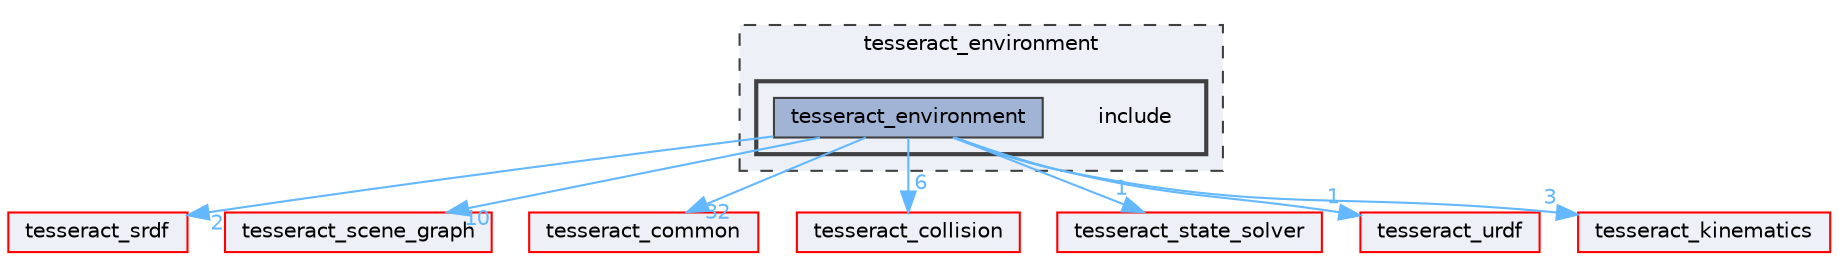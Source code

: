 digraph "tesseract_environment/include"
{
 // LATEX_PDF_SIZE
  bgcolor="transparent";
  edge [fontname=Helvetica,fontsize=10,labelfontname=Helvetica,labelfontsize=10];
  node [fontname=Helvetica,fontsize=10,shape=box,height=0.2,width=0.4];
  compound=true
  subgraph clusterdir_1507c5831b7828c8ebca3cb1d71b84cd {
    graph [ bgcolor="#edf0f7", pencolor="grey25", label="tesseract_environment", fontname=Helvetica,fontsize=10 style="filled,dashed", URL="dir_1507c5831b7828c8ebca3cb1d71b84cd.html",tooltip=""]
  subgraph clusterdir_f3372b4dc4ca8d24991e7b5a88f47737 {
    graph [ bgcolor="#edf0f7", pencolor="grey25", label="", fontname=Helvetica,fontsize=10 style="filled,bold", URL="dir_f3372b4dc4ca8d24991e7b5a88f47737.html",tooltip=""]
    dir_f3372b4dc4ca8d24991e7b5a88f47737 [shape=plaintext, label="include"];
  dir_f6417c3decc579133793ee69d42ad4ec [label="tesseract_environment", fillcolor="#a2b4d6", color="grey25", style="filled", URL="dir_f6417c3decc579133793ee69d42ad4ec.html",tooltip=""];
  }
  }
  dir_2f96e717e53b6f43ed86f094687f9234 [label="tesseract_srdf", fillcolor="#edf0f7", color="red", style="filled", URL="dir_2f96e717e53b6f43ed86f094687f9234.html",tooltip=""];
  dir_80ecf6fe8b2ccd2d6af6fe314205f076 [label="tesseract_scene_graph", fillcolor="#edf0f7", color="red", style="filled", URL="dir_80ecf6fe8b2ccd2d6af6fe314205f076.html",tooltip=""];
  dir_8430b83f3af685b4c96d298a32e9aa37 [label="tesseract_common", fillcolor="#edf0f7", color="red", style="filled", URL="dir_8430b83f3af685b4c96d298a32e9aa37.html",tooltip=""];
  dir_10d374c56a837e7f10014d66610d1e74 [label="tesseract_collision", fillcolor="#edf0f7", color="red", style="filled", URL="dir_10d374c56a837e7f10014d66610d1e74.html",tooltip=""];
  dir_f9fd38abb6852090848a9f28804f693c [label="tesseract_state_solver", fillcolor="#edf0f7", color="red", style="filled", URL="dir_f9fd38abb6852090848a9f28804f693c.html",tooltip=""];
  dir_73dd8f3c3376cfb32596795362fe062b [label="tesseract_urdf", fillcolor="#edf0f7", color="red", style="filled", URL="dir_73dd8f3c3376cfb32596795362fe062b.html",tooltip=""];
  dir_294055a49f38394d49b8311f78ecb93d [label="tesseract_kinematics", fillcolor="#edf0f7", color="red", style="filled", URL="dir_294055a49f38394d49b8311f78ecb93d.html",tooltip=""];
  dir_f6417c3decc579133793ee69d42ad4ec->dir_10d374c56a837e7f10014d66610d1e74 [headlabel="6", labeldistance=1.5 headhref="dir_000078_000070.html" color="steelblue1" fontcolor="steelblue1"];
  dir_f6417c3decc579133793ee69d42ad4ec->dir_294055a49f38394d49b8311f78ecb93d [headlabel="3", labeldistance=1.5 headhref="dir_000078_000081.html" color="steelblue1" fontcolor="steelblue1"];
  dir_f6417c3decc579133793ee69d42ad4ec->dir_2f96e717e53b6f43ed86f094687f9234 [headlabel="2", labeldistance=1.5 headhref="dir_000078_000089.html" color="steelblue1" fontcolor="steelblue1"];
  dir_f6417c3decc579133793ee69d42ad4ec->dir_73dd8f3c3376cfb32596795362fe062b [headlabel="1", labeldistance=1.5 headhref="dir_000078_000095.html" color="steelblue1" fontcolor="steelblue1"];
  dir_f6417c3decc579133793ee69d42ad4ec->dir_80ecf6fe8b2ccd2d6af6fe314205f076 [headlabel="10", labeldistance=1.5 headhref="dir_000078_000087.html" color="steelblue1" fontcolor="steelblue1"];
  dir_f6417c3decc579133793ee69d42ad4ec->dir_8430b83f3af685b4c96d298a32e9aa37 [headlabel="32", labeldistance=1.5 headhref="dir_000078_000075.html" color="steelblue1" fontcolor="steelblue1"];
  dir_f6417c3decc579133793ee69d42ad4ec->dir_f9fd38abb6852090848a9f28804f693c [headlabel="1", labeldistance=1.5 headhref="dir_000078_000091.html" color="steelblue1" fontcolor="steelblue1"];
}

